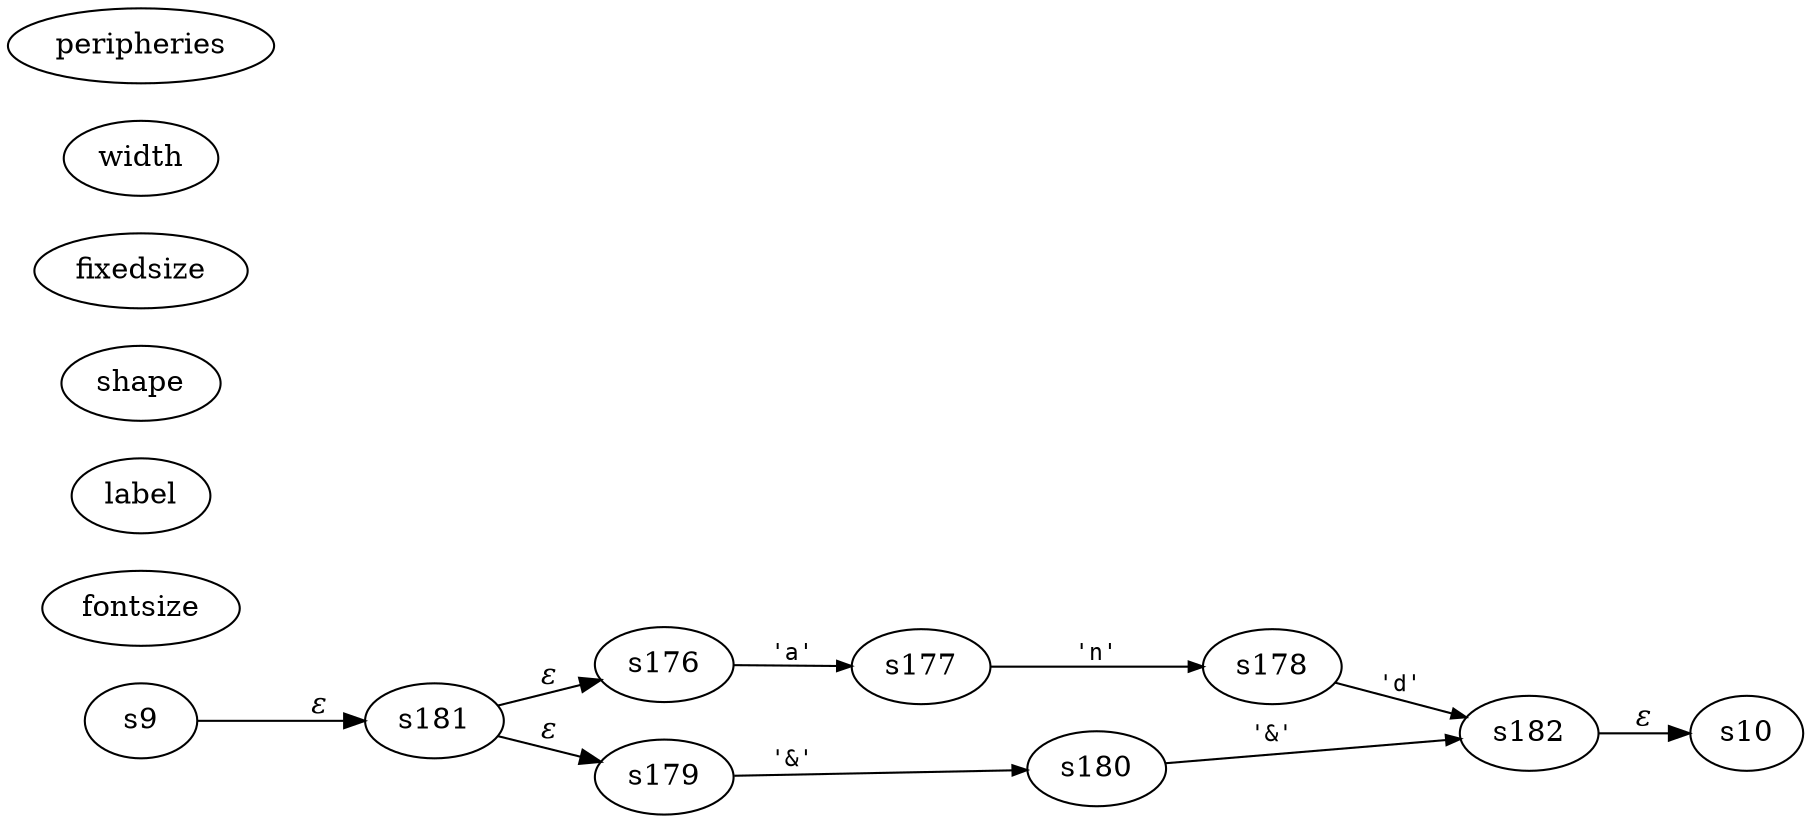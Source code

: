 digraph ATN {
rankdir=LR;
s10{fontsize:11, label:"10", shape:"doublecircle", fixedsize:true, width:.6};
s176{fontsize:11,label:"176", shape:"circle", fixedsize:true, width:.55, peripheries:1};
s177{fontsize:11,label:"177", shape:"circle", fixedsize:true, width:.55, peripheries:1};
s178{fontsize:11,label:"178", shape:"circle", fixedsize:true, width:.55, peripheries:1};
s179{fontsize:11,label:"179", shape:"circle", fixedsize:true, width:.55, peripheries:1};
s180{fontsize:11,label:"180", shape:"circle", fixedsize:true, width:.55, peripheries:1};
s181{fontsize:11,label:"{&rarr;\n181\nd=1|{<p0>|<p1>}}", shape:"record", fixedsize:false, peripheries:1};
s182{fontsize:11,label:"&larr;\n182", shape:"circle", fixedsize:true, width:.55, peripheries:1};
s9{fontsize:11,label:"9", shape:"circle", fixedsize:true, width:.55, peripheries:1};
s9 -> s181 [fontname="Times-Italic", label="&epsilon;"];
s181:p0 -> s176 [fontname="Times-Italic", label="&epsilon;"];
s181:p1 -> s179 [fontname="Times-Italic", label="&epsilon;"];
s176 -> s177 [fontsize=11, fontname="Courier", arrowsize=.7, label = "'a'", arrowhead = normal];
s179 -> s180 [fontsize=11, fontname="Courier", arrowsize=.7, label = "'&'", arrowhead = normal];
s177 -> s178 [fontsize=11, fontname="Courier", arrowsize=.7, label = "'n'", arrowhead = normal];
s180 -> s182 [fontsize=11, fontname="Courier", arrowsize=.7, label = "'&'", arrowhead = normal];
s178 -> s182 [fontsize=11, fontname="Courier", arrowsize=.7, label = "'d'", arrowhead = normal];
s182 -> s10 [fontname="Times-Italic", label="&epsilon;"];
}